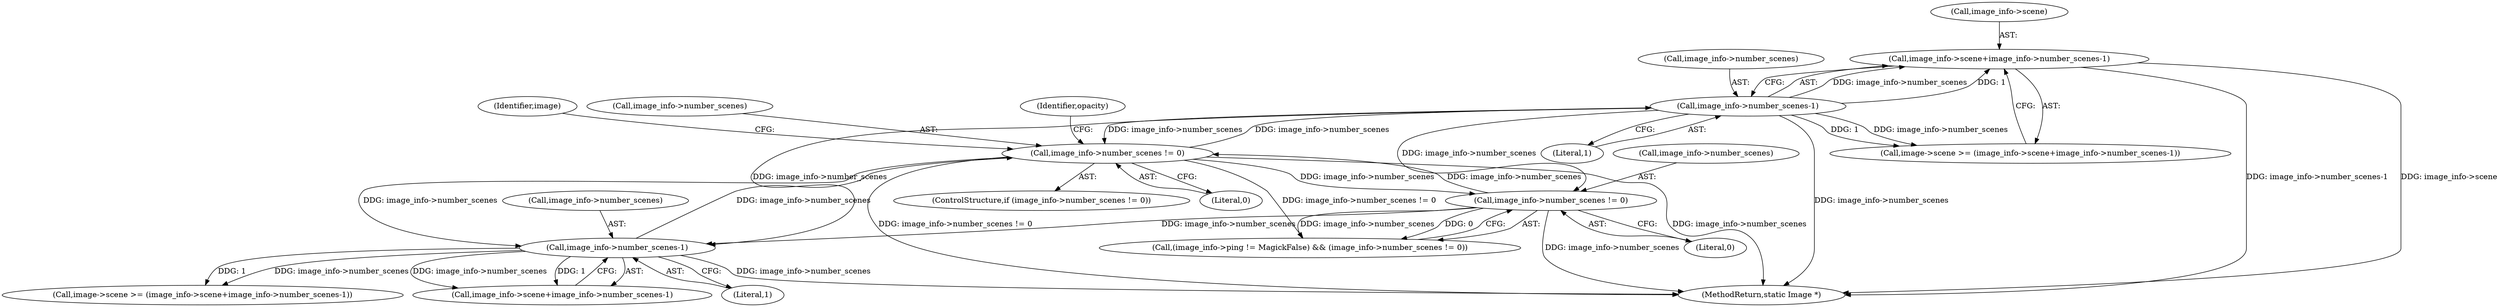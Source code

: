 digraph "0_ImageMagick_f6e9d0d9955e85bdd7540b251cd50d598dacc5e6_20@pointer" {
"1001483" [label="(Call,image_info->scene+image_info->number_scenes-1)"];
"1001487" [label="(Call,image_info->number_scenes-1)"];
"1001473" [label="(Call,image_info->number_scenes != 0)"];
"1001383" [label="(Call,image_info->number_scenes != 0)"];
"1001397" [label="(Call,image_info->number_scenes-1)"];
"1001393" [label="(Call,image_info->scene+image_info->number_scenes-1)"];
"1001383" [label="(Call,image_info->number_scenes != 0)"];
"1001472" [label="(ControlStructure,if (image_info->number_scenes != 0))"];
"1001483" [label="(Call,image_info->scene+image_info->number_scenes-1)"];
"1001494" [label="(Identifier,opacity)"];
"1001479" [label="(Call,image->scene >= (image_info->scene+image_info->number_scenes-1))"];
"1001387" [label="(Literal,0)"];
"1001488" [label="(Call,image_info->number_scenes)"];
"1001477" [label="(Literal,0)"];
"1001401" [label="(Literal,1)"];
"1001481" [label="(Identifier,image)"];
"1001397" [label="(Call,image_info->number_scenes-1)"];
"1001487" [label="(Call,image_info->number_scenes-1)"];
"1001484" [label="(Call,image_info->scene)"];
"1001398" [label="(Call,image_info->number_scenes)"];
"1001377" [label="(Call,(image_info->ping != MagickFalse) && (image_info->number_scenes != 0))"];
"1001389" [label="(Call,image->scene >= (image_info->scene+image_info->number_scenes-1))"];
"1001491" [label="(Literal,1)"];
"1001474" [label="(Call,image_info->number_scenes)"];
"1001554" [label="(MethodReturn,static Image *)"];
"1001473" [label="(Call,image_info->number_scenes != 0)"];
"1001384" [label="(Call,image_info->number_scenes)"];
"1001483" -> "1001479"  [label="AST: "];
"1001483" -> "1001487"  [label="CFG: "];
"1001484" -> "1001483"  [label="AST: "];
"1001487" -> "1001483"  [label="AST: "];
"1001479" -> "1001483"  [label="CFG: "];
"1001483" -> "1001554"  [label="DDG: image_info->number_scenes-1"];
"1001483" -> "1001554"  [label="DDG: image_info->scene"];
"1001487" -> "1001483"  [label="DDG: image_info->number_scenes"];
"1001487" -> "1001483"  [label="DDG: 1"];
"1001487" -> "1001491"  [label="CFG: "];
"1001488" -> "1001487"  [label="AST: "];
"1001491" -> "1001487"  [label="AST: "];
"1001487" -> "1001554"  [label="DDG: image_info->number_scenes"];
"1001487" -> "1001383"  [label="DDG: image_info->number_scenes"];
"1001487" -> "1001397"  [label="DDG: image_info->number_scenes"];
"1001487" -> "1001473"  [label="DDG: image_info->number_scenes"];
"1001487" -> "1001479"  [label="DDG: image_info->number_scenes"];
"1001487" -> "1001479"  [label="DDG: 1"];
"1001473" -> "1001487"  [label="DDG: image_info->number_scenes"];
"1001473" -> "1001472"  [label="AST: "];
"1001473" -> "1001477"  [label="CFG: "];
"1001474" -> "1001473"  [label="AST: "];
"1001477" -> "1001473"  [label="AST: "];
"1001481" -> "1001473"  [label="CFG: "];
"1001494" -> "1001473"  [label="CFG: "];
"1001473" -> "1001554"  [label="DDG: image_info->number_scenes"];
"1001473" -> "1001554"  [label="DDG: image_info->number_scenes != 0"];
"1001473" -> "1001377"  [label="DDG: image_info->number_scenes != 0"];
"1001473" -> "1001383"  [label="DDG: image_info->number_scenes"];
"1001473" -> "1001397"  [label="DDG: image_info->number_scenes"];
"1001383" -> "1001473"  [label="DDG: image_info->number_scenes"];
"1001397" -> "1001473"  [label="DDG: image_info->number_scenes"];
"1001383" -> "1001377"  [label="AST: "];
"1001383" -> "1001387"  [label="CFG: "];
"1001384" -> "1001383"  [label="AST: "];
"1001387" -> "1001383"  [label="AST: "];
"1001377" -> "1001383"  [label="CFG: "];
"1001383" -> "1001554"  [label="DDG: image_info->number_scenes"];
"1001383" -> "1001377"  [label="DDG: image_info->number_scenes"];
"1001383" -> "1001377"  [label="DDG: 0"];
"1001383" -> "1001397"  [label="DDG: image_info->number_scenes"];
"1001397" -> "1001393"  [label="AST: "];
"1001397" -> "1001401"  [label="CFG: "];
"1001398" -> "1001397"  [label="AST: "];
"1001401" -> "1001397"  [label="AST: "];
"1001393" -> "1001397"  [label="CFG: "];
"1001397" -> "1001554"  [label="DDG: image_info->number_scenes"];
"1001397" -> "1001389"  [label="DDG: image_info->number_scenes"];
"1001397" -> "1001389"  [label="DDG: 1"];
"1001397" -> "1001393"  [label="DDG: image_info->number_scenes"];
"1001397" -> "1001393"  [label="DDG: 1"];
}
